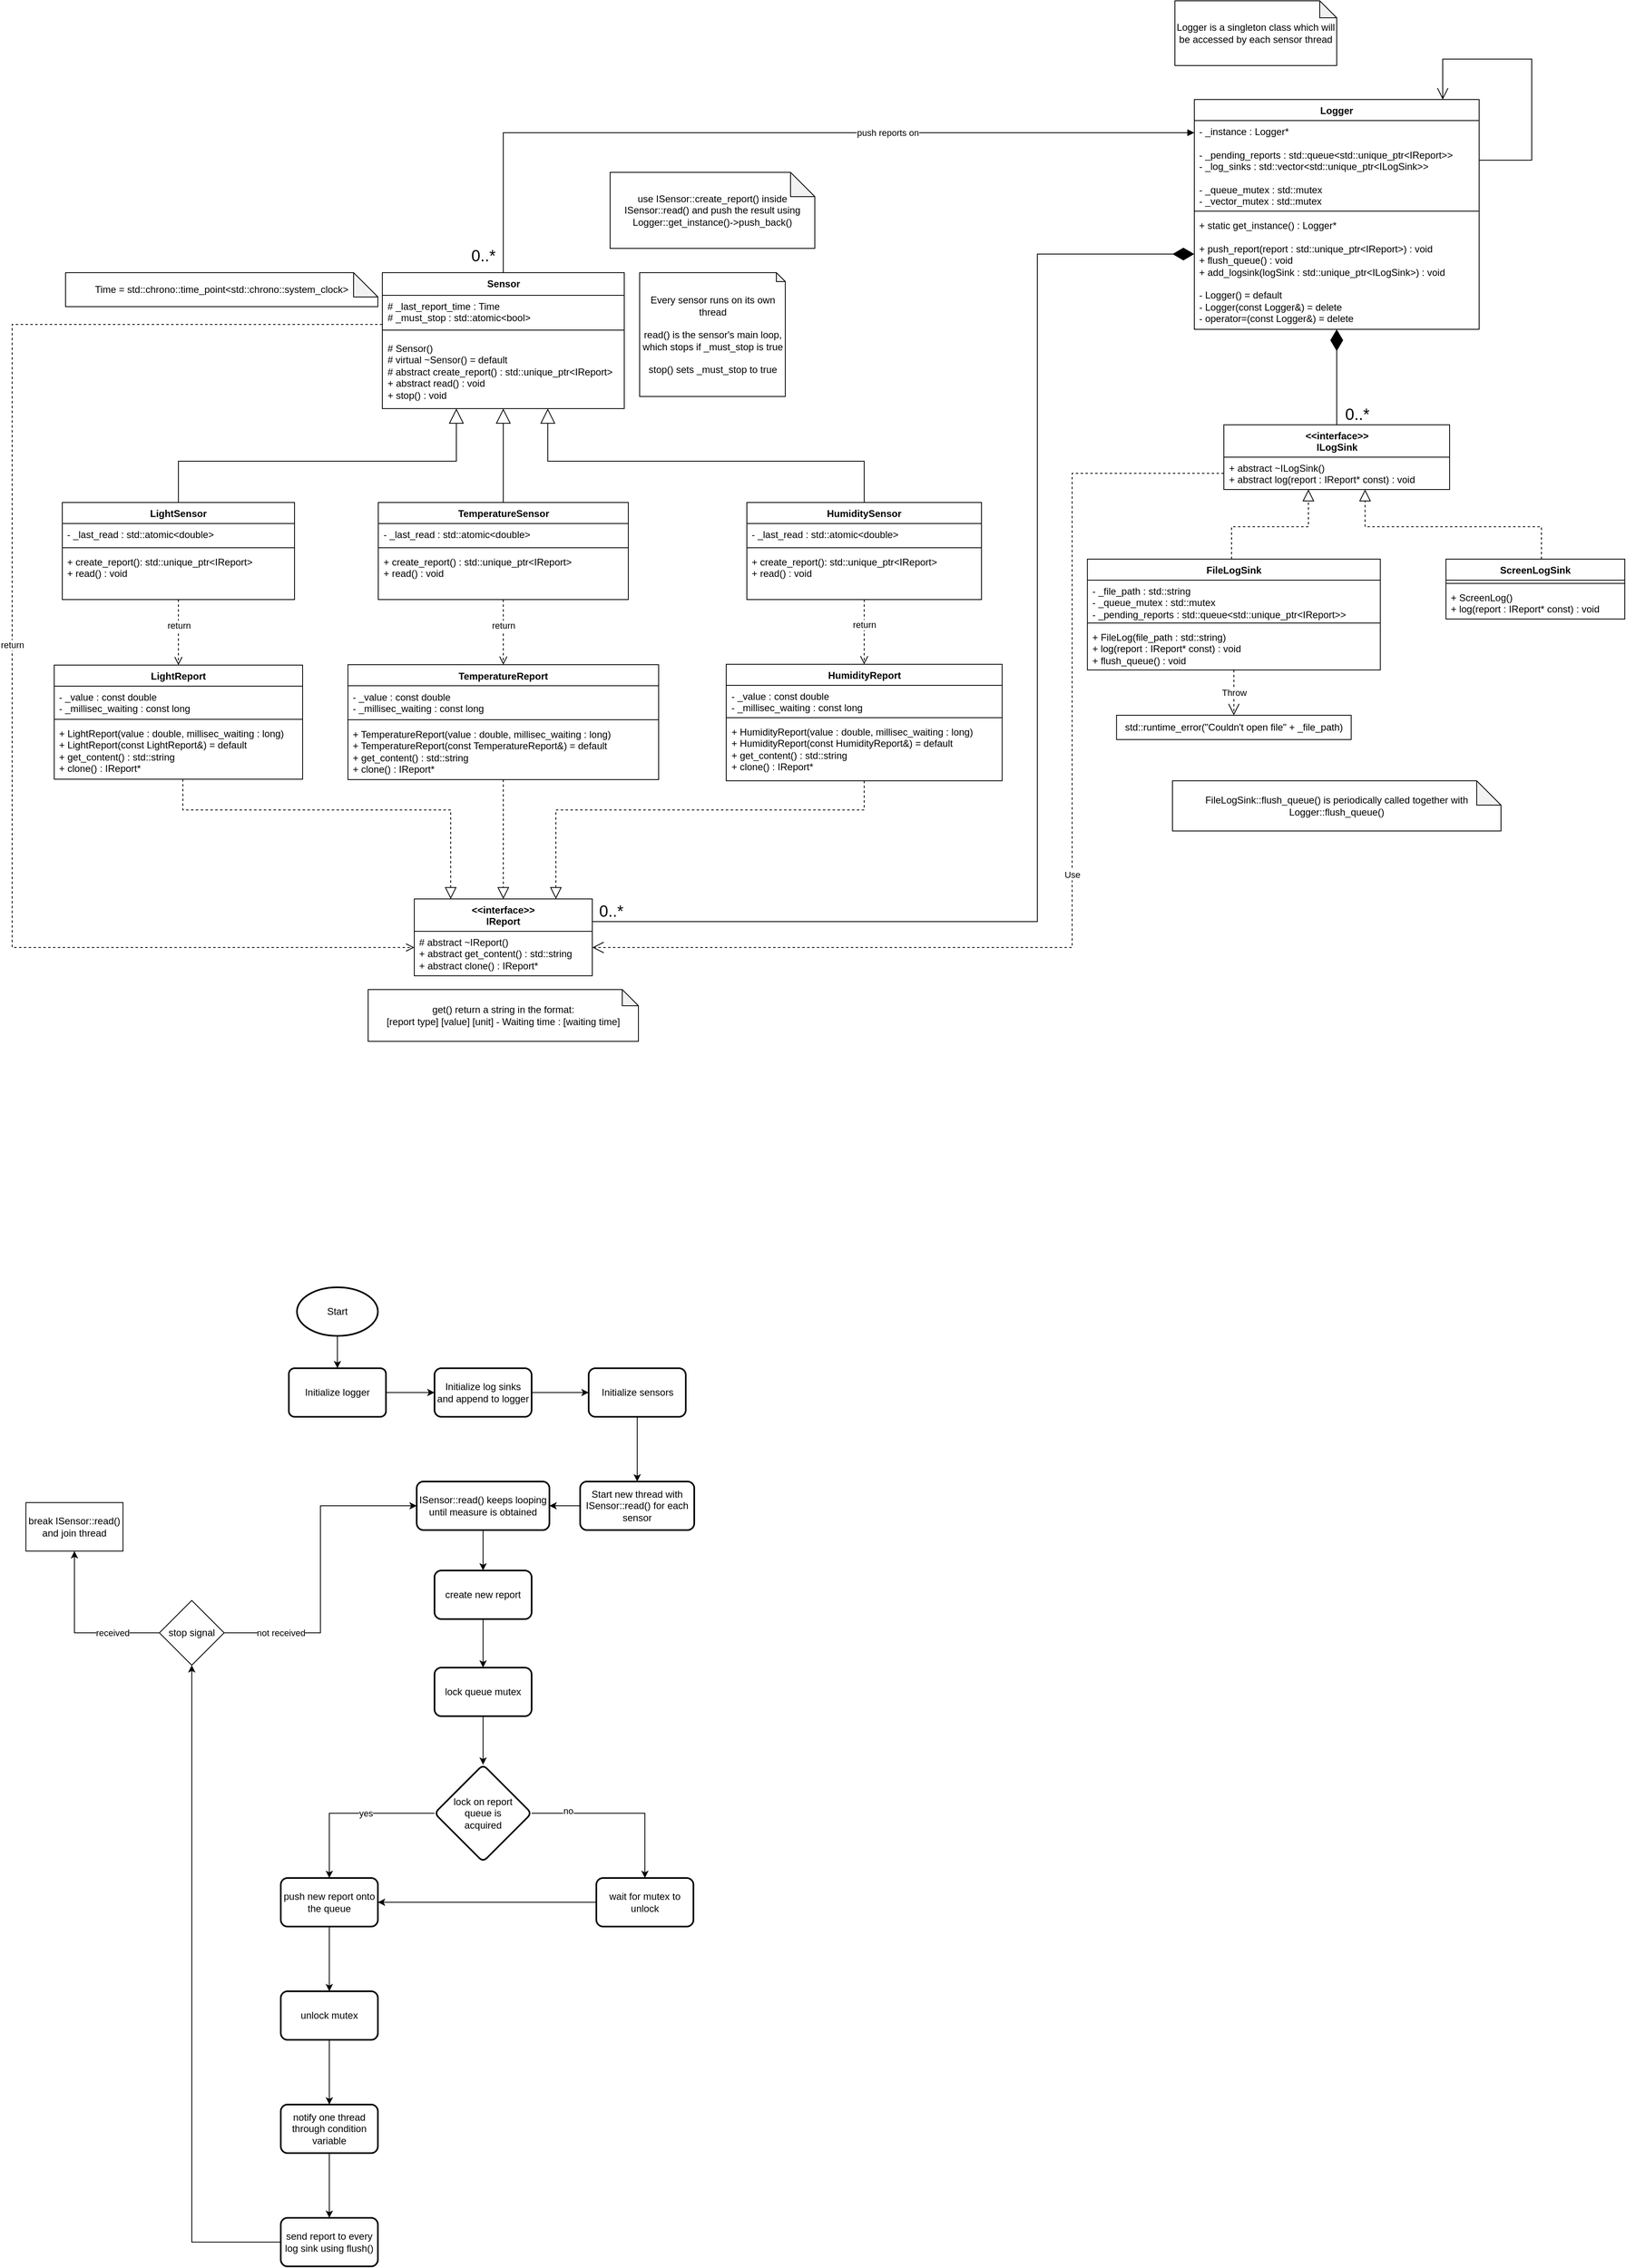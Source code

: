 <mxfile version="22.1.11" type="device">
  <diagram name="Page-1" id="PLH74SdnJQ6BNbe3uIMG">
    <mxGraphModel dx="1704" dy="1165" grid="0" gridSize="10" guides="1" tooltips="1" connect="1" arrows="1" fold="1" page="0" pageScale="1" pageWidth="850" pageHeight="1100" math="0" shadow="0">
      <root>
        <mxCell id="0" />
        <mxCell id="1" parent="0" />
        <mxCell id="nBq7u_FBaE-1PdoGxSf4-5" value="LightSensor&lt;br&gt;" style="swimlane;fontStyle=1;align=center;verticalAlign=top;childLayout=stackLayout;horizontal=1;startSize=26;horizontalStack=0;resizeParent=1;resizeParentMax=0;resizeLast=0;collapsible=1;marginBottom=0;whiteSpace=wrap;html=1;" parent="1" vertex="1">
          <mxGeometry x="-120" y="600" width="287" height="120" as="geometry" />
        </mxCell>
        <mxCell id="nBq7u_FBaE-1PdoGxSf4-6" value="- _last_read : std::atomic&amp;lt;double&amp;gt;" style="text;strokeColor=none;fillColor=none;align=left;verticalAlign=top;spacingLeft=4;spacingRight=4;overflow=hidden;rotatable=0;points=[[0,0.5],[1,0.5]];portConstraint=eastwest;whiteSpace=wrap;html=1;" parent="nBq7u_FBaE-1PdoGxSf4-5" vertex="1">
          <mxGeometry y="26" width="287" height="26" as="geometry" />
        </mxCell>
        <mxCell id="nBq7u_FBaE-1PdoGxSf4-7" value="" style="line;strokeWidth=1;fillColor=none;align=left;verticalAlign=middle;spacingTop=-1;spacingLeft=3;spacingRight=3;rotatable=0;labelPosition=right;points=[];portConstraint=eastwest;strokeColor=inherit;" parent="nBq7u_FBaE-1PdoGxSf4-5" vertex="1">
          <mxGeometry y="52" width="287" height="8" as="geometry" />
        </mxCell>
        <mxCell id="nBq7u_FBaE-1PdoGxSf4-8" value="+ create_report(): std::unique_ptr&amp;lt;IReport&amp;gt;&lt;br&gt;+ read() : void" style="text;strokeColor=none;fillColor=none;align=left;verticalAlign=top;spacingLeft=4;spacingRight=4;overflow=hidden;rotatable=0;points=[[0,0.5],[1,0.5]];portConstraint=eastwest;whiteSpace=wrap;html=1;" parent="nBq7u_FBaE-1PdoGxSf4-5" vertex="1">
          <mxGeometry y="60" width="287" height="60" as="geometry" />
        </mxCell>
        <mxCell id="nBq7u_FBaE-1PdoGxSf4-9" value="TemperatureSensor" style="swimlane;fontStyle=1;align=center;verticalAlign=top;childLayout=stackLayout;horizontal=1;startSize=26;horizontalStack=0;resizeParent=1;resizeParentMax=0;resizeLast=0;collapsible=1;marginBottom=0;whiteSpace=wrap;html=1;" parent="1" vertex="1">
          <mxGeometry x="270.5" y="600" width="309" height="120" as="geometry">
            <mxRectangle x="315" y="600" width="150" height="30" as="alternateBounds" />
          </mxGeometry>
        </mxCell>
        <mxCell id="nBq7u_FBaE-1PdoGxSf4-10" value="- _last_read : std::atomic&amp;lt;double&amp;gt;" style="text;strokeColor=none;fillColor=none;align=left;verticalAlign=top;spacingLeft=4;spacingRight=4;overflow=hidden;rotatable=0;points=[[0,0.5],[1,0.5]];portConstraint=eastwest;whiteSpace=wrap;html=1;" parent="nBq7u_FBaE-1PdoGxSf4-9" vertex="1">
          <mxGeometry y="26" width="309" height="26" as="geometry" />
        </mxCell>
        <mxCell id="nBq7u_FBaE-1PdoGxSf4-11" value="" style="line;strokeWidth=1;fillColor=none;align=left;verticalAlign=middle;spacingTop=-1;spacingLeft=3;spacingRight=3;rotatable=0;labelPosition=right;points=[];portConstraint=eastwest;strokeColor=inherit;" parent="nBq7u_FBaE-1PdoGxSf4-9" vertex="1">
          <mxGeometry y="52" width="309" height="8" as="geometry" />
        </mxCell>
        <mxCell id="nBq7u_FBaE-1PdoGxSf4-12" value="+ create_report() : std::unique_ptr&amp;lt;IReport&amp;gt;&lt;br&gt;+ read() : void" style="text;strokeColor=none;fillColor=none;align=left;verticalAlign=top;spacingLeft=4;spacingRight=4;overflow=hidden;rotatable=0;points=[[0,0.5],[1,0.5]];portConstraint=eastwest;whiteSpace=wrap;html=1;" parent="nBq7u_FBaE-1PdoGxSf4-9" vertex="1">
          <mxGeometry y="60" width="309" height="60" as="geometry" />
        </mxCell>
        <mxCell id="nBq7u_FBaE-1PdoGxSf4-13" value="HumiditySensor" style="swimlane;fontStyle=1;align=center;verticalAlign=top;childLayout=stackLayout;horizontal=1;startSize=26;horizontalStack=0;resizeParent=1;resizeParentMax=0;resizeLast=0;collapsible=1;marginBottom=0;whiteSpace=wrap;html=1;" parent="1" vertex="1">
          <mxGeometry x="726" y="600" width="290" height="120" as="geometry" />
        </mxCell>
        <mxCell id="nBq7u_FBaE-1PdoGxSf4-14" value="- _last_read : std::atomic&amp;lt;double&amp;gt;" style="text;strokeColor=none;fillColor=none;align=left;verticalAlign=top;spacingLeft=4;spacingRight=4;overflow=hidden;rotatable=0;points=[[0,0.5],[1,0.5]];portConstraint=eastwest;whiteSpace=wrap;html=1;" parent="nBq7u_FBaE-1PdoGxSf4-13" vertex="1">
          <mxGeometry y="26" width="290" height="26" as="geometry" />
        </mxCell>
        <mxCell id="nBq7u_FBaE-1PdoGxSf4-15" value="" style="line;strokeWidth=1;fillColor=none;align=left;verticalAlign=middle;spacingTop=-1;spacingLeft=3;spacingRight=3;rotatable=0;labelPosition=right;points=[];portConstraint=eastwest;strokeColor=inherit;" parent="nBq7u_FBaE-1PdoGxSf4-13" vertex="1">
          <mxGeometry y="52" width="290" height="8" as="geometry" />
        </mxCell>
        <mxCell id="nBq7u_FBaE-1PdoGxSf4-16" value="+ create_report(): std::unique_ptr&amp;lt;IReport&amp;gt;&lt;br&gt;+ read() : void" style="text;strokeColor=none;fillColor=none;align=left;verticalAlign=top;spacingLeft=4;spacingRight=4;overflow=hidden;rotatable=0;points=[[0,0.5],[1,0.5]];portConstraint=eastwest;whiteSpace=wrap;html=1;" parent="nBq7u_FBaE-1PdoGxSf4-13" vertex="1">
          <mxGeometry y="60" width="290" height="60" as="geometry" />
        </mxCell>
        <mxCell id="nBq7u_FBaE-1PdoGxSf4-20" value="LightReport" style="swimlane;fontStyle=1;align=center;verticalAlign=top;childLayout=stackLayout;horizontal=1;startSize=26;horizontalStack=0;resizeParent=1;resizeParentMax=0;resizeLast=0;collapsible=1;marginBottom=0;whiteSpace=wrap;html=1;" parent="1" vertex="1">
          <mxGeometry x="-130" y="801" width="307" height="141" as="geometry" />
        </mxCell>
        <mxCell id="nBq7u_FBaE-1PdoGxSf4-21" value="- _value : const double&lt;br&gt;- _millisec_waiting : const long" style="text;strokeColor=none;fillColor=none;align=left;verticalAlign=top;spacingLeft=4;spacingRight=4;overflow=hidden;rotatable=0;points=[[0,0.5],[1,0.5]];portConstraint=eastwest;whiteSpace=wrap;html=1;" parent="nBq7u_FBaE-1PdoGxSf4-20" vertex="1">
          <mxGeometry y="26" width="307" height="37" as="geometry" />
        </mxCell>
        <mxCell id="nBq7u_FBaE-1PdoGxSf4-22" value="" style="line;strokeWidth=1;fillColor=none;align=left;verticalAlign=middle;spacingTop=-1;spacingLeft=3;spacingRight=3;rotatable=0;labelPosition=right;points=[];portConstraint=eastwest;strokeColor=inherit;" parent="nBq7u_FBaE-1PdoGxSf4-20" vertex="1">
          <mxGeometry y="63" width="307" height="8" as="geometry" />
        </mxCell>
        <mxCell id="nBq7u_FBaE-1PdoGxSf4-23" value="+ LightReport(value : double, millisec_waiting : long)&lt;br&gt;+ LightReport(const LightReport&amp;amp;) = default&lt;br&gt;+ get_content() : std::string&lt;br&gt;+ clone() : IReport*" style="text;strokeColor=none;fillColor=none;align=left;verticalAlign=top;spacingLeft=4;spacingRight=4;overflow=hidden;rotatable=0;points=[[0,0.5],[1,0.5]];portConstraint=eastwest;whiteSpace=wrap;html=1;" parent="nBq7u_FBaE-1PdoGxSf4-20" vertex="1">
          <mxGeometry y="71" width="307" height="70" as="geometry" />
        </mxCell>
        <mxCell id="nBq7u_FBaE-1PdoGxSf4-24" value="TemperatureReport" style="swimlane;fontStyle=1;align=center;verticalAlign=top;childLayout=stackLayout;horizontal=1;startSize=26;horizontalStack=0;resizeParent=1;resizeParentMax=0;resizeLast=0;collapsible=1;marginBottom=0;whiteSpace=wrap;html=1;" parent="1" vertex="1">
          <mxGeometry x="233" y="800.5" width="384" height="142" as="geometry" />
        </mxCell>
        <mxCell id="nBq7u_FBaE-1PdoGxSf4-25" value="- _value : const double&lt;br&gt;- _millisec_waiting : const long" style="text;strokeColor=none;fillColor=none;align=left;verticalAlign=top;spacingLeft=4;spacingRight=4;overflow=hidden;rotatable=0;points=[[0,0.5],[1,0.5]];portConstraint=eastwest;whiteSpace=wrap;html=1;" parent="nBq7u_FBaE-1PdoGxSf4-24" vertex="1">
          <mxGeometry y="26" width="384" height="38" as="geometry" />
        </mxCell>
        <mxCell id="nBq7u_FBaE-1PdoGxSf4-26" value="" style="line;strokeWidth=1;fillColor=none;align=left;verticalAlign=middle;spacingTop=-1;spacingLeft=3;spacingRight=3;rotatable=0;labelPosition=right;points=[];portConstraint=eastwest;strokeColor=inherit;" parent="nBq7u_FBaE-1PdoGxSf4-24" vertex="1">
          <mxGeometry y="64" width="384" height="8" as="geometry" />
        </mxCell>
        <mxCell id="nBq7u_FBaE-1PdoGxSf4-27" value="+ TemperatureReport(value : double, millisec_waiting : long)&lt;br&gt;+ TemperatureReport(const TemperatureReport&amp;amp;) = default&lt;br&gt;+ get_content() : std::string&lt;br&gt;+ clone() : IReport*" style="text;strokeColor=none;fillColor=none;align=left;verticalAlign=top;spacingLeft=4;spacingRight=4;overflow=hidden;rotatable=0;points=[[0,0.5],[1,0.5]];portConstraint=eastwest;whiteSpace=wrap;html=1;" parent="nBq7u_FBaE-1PdoGxSf4-24" vertex="1">
          <mxGeometry y="72" width="384" height="70" as="geometry" />
        </mxCell>
        <mxCell id="nBq7u_FBaE-1PdoGxSf4-28" value="HumidityReport" style="swimlane;fontStyle=1;align=center;verticalAlign=top;childLayout=stackLayout;horizontal=1;startSize=26;horizontalStack=0;resizeParent=1;resizeParentMax=0;resizeLast=0;collapsible=1;marginBottom=0;whiteSpace=wrap;html=1;" parent="1" vertex="1">
          <mxGeometry x="700.5" y="800" width="341" height="144" as="geometry" />
        </mxCell>
        <mxCell id="nBq7u_FBaE-1PdoGxSf4-29" value="- _value : const double&lt;br&gt;- _millisec_waiting : const long" style="text;strokeColor=none;fillColor=none;align=left;verticalAlign=top;spacingLeft=4;spacingRight=4;overflow=hidden;rotatable=0;points=[[0,0.5],[1,0.5]];portConstraint=eastwest;whiteSpace=wrap;html=1;" parent="nBq7u_FBaE-1PdoGxSf4-28" vertex="1">
          <mxGeometry y="26" width="341" height="36" as="geometry" />
        </mxCell>
        <mxCell id="nBq7u_FBaE-1PdoGxSf4-30" value="" style="line;strokeWidth=1;fillColor=none;align=left;verticalAlign=middle;spacingTop=-1;spacingLeft=3;spacingRight=3;rotatable=0;labelPosition=right;points=[];portConstraint=eastwest;strokeColor=inherit;" parent="nBq7u_FBaE-1PdoGxSf4-28" vertex="1">
          <mxGeometry y="62" width="341" height="8" as="geometry" />
        </mxCell>
        <mxCell id="nBq7u_FBaE-1PdoGxSf4-31" value="+ HumidityReport(value : double, millisec_waiting : long)&lt;br&gt;+ HumidityReport(const HumidityReport&amp;amp;) = default&lt;br&gt;+ get_content() : std::string&lt;br&gt;+ clone() : IReport*" style="text;strokeColor=none;fillColor=none;align=left;verticalAlign=top;spacingLeft=4;spacingRight=4;overflow=hidden;rotatable=0;points=[[0,0.5],[1,0.5]];portConstraint=eastwest;whiteSpace=wrap;html=1;" parent="nBq7u_FBaE-1PdoGxSf4-28" vertex="1">
          <mxGeometry y="70" width="341" height="74" as="geometry" />
        </mxCell>
        <mxCell id="nBq7u_FBaE-1PdoGxSf4-33" value="return" style="html=1;verticalAlign=bottom;endArrow=open;dashed=1;endSize=8;curved=0;rounded=0;entryX=0.5;entryY=0;entryDx=0;entryDy=0;" parent="1" source="nBq7u_FBaE-1PdoGxSf4-8" target="nBq7u_FBaE-1PdoGxSf4-20" edge="1">
          <mxGeometry relative="1" as="geometry">
            <mxPoint x="417.5" y="728" as="sourcePoint" />
            <mxPoint x="337.5" y="728" as="targetPoint" />
          </mxGeometry>
        </mxCell>
        <mxCell id="nBq7u_FBaE-1PdoGxSf4-34" value="return" style="html=1;verticalAlign=bottom;endArrow=open;dashed=1;endSize=8;curved=0;rounded=0;" parent="1" source="nBq7u_FBaE-1PdoGxSf4-12" target="nBq7u_FBaE-1PdoGxSf4-24" edge="1">
          <mxGeometry relative="1" as="geometry">
            <mxPoint x="500" y="720" as="sourcePoint" />
            <mxPoint x="420" y="720" as="targetPoint" />
          </mxGeometry>
        </mxCell>
        <mxCell id="nBq7u_FBaE-1PdoGxSf4-35" value="return" style="html=1;verticalAlign=bottom;endArrow=open;dashed=1;endSize=8;curved=0;rounded=0;" parent="1" source="nBq7u_FBaE-1PdoGxSf4-16" target="nBq7u_FBaE-1PdoGxSf4-28" edge="1">
          <mxGeometry relative="1" as="geometry">
            <mxPoint x="656" y="720" as="sourcePoint" />
            <mxPoint x="576" y="720" as="targetPoint" />
          </mxGeometry>
        </mxCell>
        <mxCell id="nBq7u_FBaE-1PdoGxSf4-36" value="&amp;lt;&amp;lt;interface&amp;gt;&amp;gt;&lt;br&gt;IReport" style="swimlane;fontStyle=1;align=center;verticalAlign=top;childLayout=stackLayout;horizontal=1;startSize=40;horizontalStack=0;resizeParent=1;resizeParentMax=0;resizeLast=0;collapsible=1;marginBottom=0;whiteSpace=wrap;html=1;" parent="1" vertex="1">
          <mxGeometry x="315" y="1090" width="220" height="95" as="geometry">
            <mxRectangle x="340" y="390" width="120" height="40" as="alternateBounds" />
          </mxGeometry>
        </mxCell>
        <mxCell id="nBq7u_FBaE-1PdoGxSf4-37" value="# abstract ~IReport()&lt;br&gt;+ abstract get_content() : std::string&lt;br&gt;+ abstract clone() : IReport*" style="text;strokeColor=none;fillColor=none;align=left;verticalAlign=top;spacingLeft=4;spacingRight=4;overflow=hidden;rotatable=0;points=[[0,0.5],[1,0.5]];portConstraint=eastwest;whiteSpace=wrap;html=1;" parent="nBq7u_FBaE-1PdoGxSf4-36" vertex="1">
          <mxGeometry y="40" width="220" height="55" as="geometry" />
        </mxCell>
        <mxCell id="nBq7u_FBaE-1PdoGxSf4-38" value="" style="endArrow=block;dashed=1;endFill=0;endSize=12;html=1;rounded=0;edgeStyle=orthogonalEdgeStyle;" parent="1" source="nBq7u_FBaE-1PdoGxSf4-23" target="nBq7u_FBaE-1PdoGxSf4-36" edge="1">
          <mxGeometry width="160" relative="1" as="geometry">
            <mxPoint x="460" y="960" as="sourcePoint" />
            <mxPoint x="620" y="960" as="targetPoint" />
            <Array as="points">
              <mxPoint x="29" y="980" />
              <mxPoint x="360" y="980" />
            </Array>
          </mxGeometry>
        </mxCell>
        <mxCell id="nBq7u_FBaE-1PdoGxSf4-39" value="" style="endArrow=block;dashed=1;endFill=0;endSize=12;html=1;rounded=0;" parent="1" source="nBq7u_FBaE-1PdoGxSf4-27" target="nBq7u_FBaE-1PdoGxSf4-36" edge="1">
          <mxGeometry width="160" relative="1" as="geometry">
            <mxPoint x="460" y="960" as="sourcePoint" />
            <mxPoint x="620" y="960" as="targetPoint" />
          </mxGeometry>
        </mxCell>
        <mxCell id="nBq7u_FBaE-1PdoGxSf4-40" value="" style="endArrow=block;dashed=1;endFill=0;endSize=12;html=1;rounded=0;edgeStyle=orthogonalEdgeStyle;" parent="1" source="nBq7u_FBaE-1PdoGxSf4-31" target="nBq7u_FBaE-1PdoGxSf4-36" edge="1">
          <mxGeometry width="160" relative="1" as="geometry">
            <mxPoint x="460" y="960" as="sourcePoint" />
            <mxPoint x="620" y="960" as="targetPoint" />
            <Array as="points">
              <mxPoint x="871" y="980" />
              <mxPoint x="490" y="980" />
            </Array>
          </mxGeometry>
        </mxCell>
        <mxCell id="nBq7u_FBaE-1PdoGxSf4-42" value="Every sensor runs on its own thread&lt;br&gt;&lt;br&gt;read() is the sensor&#39;s main loop, which stops if _must_stop is true&lt;br&gt;&lt;br&gt;stop() sets _must_stop to true" style="shape=note;whiteSpace=wrap;html=1;backgroundOutline=1;darkOpacity=0.05;size=11;" parent="1" vertex="1">
          <mxGeometry x="593.5" y="316" width="180" height="153" as="geometry" />
        </mxCell>
        <mxCell id="nBq7u_FBaE-1PdoGxSf4-43" value="Logger" style="swimlane;fontStyle=1;align=center;verticalAlign=top;childLayout=stackLayout;horizontal=1;startSize=26;horizontalStack=0;resizeParent=1;resizeParentMax=0;resizeLast=0;collapsible=1;marginBottom=0;whiteSpace=wrap;html=1;" parent="1" vertex="1">
          <mxGeometry x="1279" y="102" width="352" height="284" as="geometry" />
        </mxCell>
        <mxCell id="nBq7u_FBaE-1PdoGxSf4-44" value="- _instance : Logger*&lt;br&gt;&lt;br&gt;- _pending_reports : std::queue&amp;lt;std::unique_ptr&amp;lt;IReport&amp;gt;&amp;gt;&lt;br&gt;- _log_sinks : std::vector&amp;lt;std::unique_ptr&amp;lt;ILogSink&amp;gt;&amp;gt;&lt;br&gt;&lt;br&gt;- _queue_mutex : std::mutex&lt;br&gt;- _vector_mutex : std::mutex" style="text;strokeColor=none;fillColor=none;align=left;verticalAlign=top;spacingLeft=4;spacingRight=4;overflow=hidden;rotatable=0;points=[[0,0.5],[1,0.5]];portConstraint=eastwest;whiteSpace=wrap;html=1;" parent="nBq7u_FBaE-1PdoGxSf4-43" vertex="1">
          <mxGeometry y="26" width="352" height="108" as="geometry" />
        </mxCell>
        <mxCell id="nBq7u_FBaE-1PdoGxSf4-45" value="" style="line;strokeWidth=1;fillColor=none;align=left;verticalAlign=middle;spacingTop=-1;spacingLeft=3;spacingRight=3;rotatable=0;labelPosition=right;points=[];portConstraint=eastwest;strokeColor=inherit;" parent="nBq7u_FBaE-1PdoGxSf4-43" vertex="1">
          <mxGeometry y="134" width="352" height="8" as="geometry" />
        </mxCell>
        <mxCell id="nBq7u_FBaE-1PdoGxSf4-46" value="+ static get_instance() : Logger*&lt;br&gt;&lt;br&gt;+ push_report(report : std::unique_ptr&amp;lt;IReport&amp;gt;) : void&lt;br&gt;+ flush_queue() : void&lt;br&gt;+ add_logsink(logSink : std::unique_ptr&amp;lt;ILogSink&amp;gt;) : void&lt;br&gt;&lt;br&gt;- Logger() = default&lt;br&gt;- Logger(const Logger&amp;amp;) = delete&lt;br&gt;- operator=(const Logger&amp;amp;) = delete" style="text;strokeColor=none;fillColor=none;align=left;verticalAlign=top;spacingLeft=4;spacingRight=4;overflow=hidden;rotatable=0;points=[[0,0.5],[1,0.5]];portConstraint=eastwest;whiteSpace=wrap;html=1;" parent="nBq7u_FBaE-1PdoGxSf4-43" vertex="1">
          <mxGeometry y="142" width="352" height="142" as="geometry" />
        </mxCell>
        <mxCell id="nBq7u_FBaE-1PdoGxSf4-51" value="&amp;lt;&amp;lt;interface&amp;gt;&amp;gt;&lt;br&gt;ILogSink" style="swimlane;fontStyle=1;align=center;verticalAlign=top;childLayout=stackLayout;horizontal=1;startSize=40;horizontalStack=0;resizeParent=1;resizeParentMax=0;resizeLast=0;collapsible=1;marginBottom=0;whiteSpace=wrap;html=1;" parent="1" vertex="1">
          <mxGeometry x="1315.5" y="504" width="279" height="80" as="geometry">
            <mxRectangle x="340" y="390" width="120" height="40" as="alternateBounds" />
          </mxGeometry>
        </mxCell>
        <mxCell id="nBq7u_FBaE-1PdoGxSf4-52" value="+ abstract ~ILogSink()&lt;br&gt;+ abstract log(report : IReport* const) : void" style="text;strokeColor=none;fillColor=none;align=left;verticalAlign=top;spacingLeft=4;spacingRight=4;overflow=hidden;rotatable=0;points=[[0,0.5],[1,0.5]];portConstraint=eastwest;whiteSpace=wrap;html=1;" parent="nBq7u_FBaE-1PdoGxSf4-51" vertex="1">
          <mxGeometry y="40" width="279" height="40" as="geometry" />
        </mxCell>
        <mxCell id="nBq7u_FBaE-1PdoGxSf4-53" value="FileLogSink" style="swimlane;fontStyle=1;align=center;verticalAlign=top;childLayout=stackLayout;horizontal=1;startSize=26;horizontalStack=0;resizeParent=1;resizeParentMax=0;resizeLast=0;collapsible=1;marginBottom=0;whiteSpace=wrap;html=1;" parent="1" vertex="1">
          <mxGeometry x="1146.87" y="670" width="362" height="137" as="geometry" />
        </mxCell>
        <mxCell id="nBq7u_FBaE-1PdoGxSf4-54" value="- _file_path : std::string&lt;br&gt;- _queue_mutex : std::mutex&lt;br&gt;- _pending_reports : std::queue&amp;lt;std::unique_ptr&amp;lt;IReport&amp;gt;&amp;gt;" style="text;strokeColor=none;fillColor=none;align=left;verticalAlign=top;spacingLeft=4;spacingRight=4;overflow=hidden;rotatable=0;points=[[0,0.5],[1,0.5]];portConstraint=eastwest;whiteSpace=wrap;html=1;" parent="nBq7u_FBaE-1PdoGxSf4-53" vertex="1">
          <mxGeometry y="26" width="362" height="49" as="geometry" />
        </mxCell>
        <mxCell id="nBq7u_FBaE-1PdoGxSf4-55" value="" style="line;strokeWidth=1;fillColor=none;align=left;verticalAlign=middle;spacingTop=-1;spacingLeft=3;spacingRight=3;rotatable=0;labelPosition=right;points=[];portConstraint=eastwest;strokeColor=inherit;" parent="nBq7u_FBaE-1PdoGxSf4-53" vertex="1">
          <mxGeometry y="75" width="362" height="8" as="geometry" />
        </mxCell>
        <mxCell id="nBq7u_FBaE-1PdoGxSf4-56" value="+ FileLog(file_path : std::string)&lt;br&gt;+ log(report : IReport* const) : void&lt;br&gt;+ flush_queue() : void" style="text;strokeColor=none;fillColor=none;align=left;verticalAlign=top;spacingLeft=4;spacingRight=4;overflow=hidden;rotatable=0;points=[[0,0.5],[1,0.5]];portConstraint=eastwest;whiteSpace=wrap;html=1;" parent="nBq7u_FBaE-1PdoGxSf4-53" vertex="1">
          <mxGeometry y="83" width="362" height="54" as="geometry" />
        </mxCell>
        <mxCell id="nBq7u_FBaE-1PdoGxSf4-57" value="" style="endArrow=block;dashed=1;endFill=0;endSize=12;html=1;rounded=0;edgeStyle=orthogonalEdgeStyle;" parent="1" source="nBq7u_FBaE-1PdoGxSf4-53" target="nBq7u_FBaE-1PdoGxSf4-52" edge="1">
          <mxGeometry width="160" relative="1" as="geometry">
            <mxPoint x="1110" y="690" as="sourcePoint" />
            <mxPoint x="1270" y="690" as="targetPoint" />
            <Array as="points">
              <mxPoint x="1325" y="630" />
              <mxPoint x="1420" y="630" />
            </Array>
          </mxGeometry>
        </mxCell>
        <mxCell id="nBq7u_FBaE-1PdoGxSf4-58" value="ScreenLogSink" style="swimlane;fontStyle=1;align=center;verticalAlign=top;childLayout=stackLayout;horizontal=1;startSize=26;horizontalStack=0;resizeParent=1;resizeParentMax=0;resizeLast=0;collapsible=1;marginBottom=0;whiteSpace=wrap;html=1;" parent="1" vertex="1">
          <mxGeometry x="1590" y="670" width="221" height="74" as="geometry" />
        </mxCell>
        <mxCell id="nBq7u_FBaE-1PdoGxSf4-60" value="" style="line;strokeWidth=1;fillColor=none;align=left;verticalAlign=middle;spacingTop=-1;spacingLeft=3;spacingRight=3;rotatable=0;labelPosition=right;points=[];portConstraint=eastwest;strokeColor=inherit;" parent="nBq7u_FBaE-1PdoGxSf4-58" vertex="1">
          <mxGeometry y="26" width="221" height="8" as="geometry" />
        </mxCell>
        <mxCell id="nBq7u_FBaE-1PdoGxSf4-61" value="+ ScreenLog()&lt;br&gt;+ log(report : IReport* const) : void" style="text;strokeColor=none;fillColor=none;align=left;verticalAlign=top;spacingLeft=4;spacingRight=4;overflow=hidden;rotatable=0;points=[[0,0.5],[1,0.5]];portConstraint=eastwest;whiteSpace=wrap;html=1;" parent="nBq7u_FBaE-1PdoGxSf4-58" vertex="1">
          <mxGeometry y="34" width="221" height="40" as="geometry" />
        </mxCell>
        <mxCell id="nBq7u_FBaE-1PdoGxSf4-63" value="" style="endArrow=block;dashed=1;endFill=0;endSize=12;html=1;rounded=0;edgeStyle=orthogonalEdgeStyle;" parent="1" source="nBq7u_FBaE-1PdoGxSf4-58" target="nBq7u_FBaE-1PdoGxSf4-52" edge="1">
          <mxGeometry width="160" relative="1" as="geometry">
            <mxPoint x="1520" y="620" as="sourcePoint" />
            <mxPoint x="1680" y="620" as="targetPoint" />
            <Array as="points">
              <mxPoint x="1708" y="630" />
              <mxPoint x="1490" y="630" />
            </Array>
          </mxGeometry>
        </mxCell>
        <mxCell id="nBq7u_FBaE-1PdoGxSf4-66" style="edgeStyle=orthogonalEdgeStyle;rounded=0;orthogonalLoop=1;jettySize=auto;html=1;" parent="1" source="nBq7u_FBaE-1PdoGxSf4-64" target="nBq7u_FBaE-1PdoGxSf4-65" edge="1">
          <mxGeometry relative="1" as="geometry" />
        </mxCell>
        <mxCell id="nBq7u_FBaE-1PdoGxSf4-64" value="Start" style="strokeWidth=2;html=1;shape=mxgraph.flowchart.start_1;whiteSpace=wrap;" parent="1" vertex="1">
          <mxGeometry x="170" y="1570" width="100" height="60" as="geometry" />
        </mxCell>
        <mxCell id="nBq7u_FBaE-1PdoGxSf4-68" value="" style="edgeStyle=orthogonalEdgeStyle;rounded=0;orthogonalLoop=1;jettySize=auto;html=1;" parent="1" source="nBq7u_FBaE-1PdoGxSf4-65" target="nBq7u_FBaE-1PdoGxSf4-67" edge="1">
          <mxGeometry relative="1" as="geometry" />
        </mxCell>
        <mxCell id="nBq7u_FBaE-1PdoGxSf4-65" value="Initialize logger" style="rounded=1;whiteSpace=wrap;html=1;absoluteArcSize=1;arcSize=14;strokeWidth=2;" parent="1" vertex="1">
          <mxGeometry x="160" y="1670" width="120" height="60" as="geometry" />
        </mxCell>
        <mxCell id="nBq7u_FBaE-1PdoGxSf4-70" value="" style="edgeStyle=orthogonalEdgeStyle;rounded=0;orthogonalLoop=1;jettySize=auto;html=1;" parent="1" source="nBq7u_FBaE-1PdoGxSf4-67" target="nBq7u_FBaE-1PdoGxSf4-69" edge="1">
          <mxGeometry relative="1" as="geometry" />
        </mxCell>
        <mxCell id="nBq7u_FBaE-1PdoGxSf4-67" value="Initialize log sinks&lt;br&gt;and append to logger" style="whiteSpace=wrap;html=1;rounded=1;arcSize=14;strokeWidth=2;" parent="1" vertex="1">
          <mxGeometry x="340" y="1670" width="120" height="60" as="geometry" />
        </mxCell>
        <mxCell id="nBq7u_FBaE-1PdoGxSf4-74" value="" style="edgeStyle=orthogonalEdgeStyle;rounded=0;orthogonalLoop=1;jettySize=auto;html=1;" parent="1" source="nBq7u_FBaE-1PdoGxSf4-69" target="nBq7u_FBaE-1PdoGxSf4-73" edge="1">
          <mxGeometry relative="1" as="geometry" />
        </mxCell>
        <mxCell id="nBq7u_FBaE-1PdoGxSf4-69" value="Initialize sensors" style="whiteSpace=wrap;html=1;rounded=1;arcSize=14;strokeWidth=2;" parent="1" vertex="1">
          <mxGeometry x="530.5" y="1670" width="120" height="60" as="geometry" />
        </mxCell>
        <mxCell id="nBq7u_FBaE-1PdoGxSf4-78" value="" style="edgeStyle=orthogonalEdgeStyle;rounded=0;orthogonalLoop=1;jettySize=auto;html=1;" parent="1" source="nBq7u_FBaE-1PdoGxSf4-73" target="nBq7u_FBaE-1PdoGxSf4-77" edge="1">
          <mxGeometry relative="1" as="geometry" />
        </mxCell>
        <mxCell id="nBq7u_FBaE-1PdoGxSf4-73" value="Start new thread with ISensor::read() for each sensor" style="whiteSpace=wrap;html=1;rounded=1;arcSize=14;strokeWidth=2;" parent="1" vertex="1">
          <mxGeometry x="520" y="1810" width="141" height="60" as="geometry" />
        </mxCell>
        <mxCell id="nBq7u_FBaE-1PdoGxSf4-112" value="" style="edgeStyle=orthogonalEdgeStyle;rounded=0;orthogonalLoop=1;jettySize=auto;html=1;" parent="1" source="nBq7u_FBaE-1PdoGxSf4-77" target="nBq7u_FBaE-1PdoGxSf4-88" edge="1">
          <mxGeometry relative="1" as="geometry" />
        </mxCell>
        <mxCell id="nBq7u_FBaE-1PdoGxSf4-77" value="ISensor::read() keeps looping until measure is obtained" style="whiteSpace=wrap;html=1;rounded=1;arcSize=14;strokeWidth=2;" parent="1" vertex="1">
          <mxGeometry x="318" y="1810" width="164" height="60" as="geometry" />
        </mxCell>
        <mxCell id="nBq7u_FBaE-1PdoGxSf4-104" style="edgeStyle=orthogonalEdgeStyle;rounded=0;orthogonalLoop=1;jettySize=auto;html=1;exitX=1;exitY=0.5;exitDx=0;exitDy=0;entryX=0.5;entryY=0;entryDx=0;entryDy=0;" parent="1" source="nBq7u_FBaE-1PdoGxSf4-81" target="nBq7u_FBaE-1PdoGxSf4-99" edge="1">
          <mxGeometry relative="1" as="geometry" />
        </mxCell>
        <mxCell id="nBq7u_FBaE-1PdoGxSf4-105" value="no" style="edgeLabel;html=1;align=center;verticalAlign=middle;resizable=0;points=[];" parent="nBq7u_FBaE-1PdoGxSf4-104" vertex="1" connectable="0">
          <mxGeometry x="-0.591" y="3" relative="1" as="geometry">
            <mxPoint as="offset" />
          </mxGeometry>
        </mxCell>
        <mxCell id="nBq7u_FBaE-1PdoGxSf4-106" style="edgeStyle=orthogonalEdgeStyle;rounded=0;orthogonalLoop=1;jettySize=auto;html=1;exitX=0;exitY=0.5;exitDx=0;exitDy=0;" parent="1" source="nBq7u_FBaE-1PdoGxSf4-81" target="nBq7u_FBaE-1PdoGxSf4-93" edge="1">
          <mxGeometry relative="1" as="geometry" />
        </mxCell>
        <mxCell id="nBq7u_FBaE-1PdoGxSf4-107" value="yes" style="edgeLabel;html=1;align=center;verticalAlign=middle;resizable=0;points=[];" parent="nBq7u_FBaE-1PdoGxSf4-106" vertex="1" connectable="0">
          <mxGeometry x="-0.186" relative="1" as="geometry">
            <mxPoint as="offset" />
          </mxGeometry>
        </mxCell>
        <mxCell id="nBq7u_FBaE-1PdoGxSf4-81" value="lock on report&lt;br&gt;queue is&lt;br&gt;acquired" style="rhombus;whiteSpace=wrap;html=1;rounded=1;arcSize=14;strokeWidth=2;" parent="1" vertex="1">
          <mxGeometry x="340" y="2160" width="120" height="120" as="geometry" />
        </mxCell>
        <mxCell id="nBq7u_FBaE-1PdoGxSf4-114" value="" style="edgeStyle=orthogonalEdgeStyle;rounded=0;orthogonalLoop=1;jettySize=auto;html=1;" parent="1" source="nBq7u_FBaE-1PdoGxSf4-88" target="nBq7u_FBaE-1PdoGxSf4-113" edge="1">
          <mxGeometry relative="1" as="geometry" />
        </mxCell>
        <mxCell id="nBq7u_FBaE-1PdoGxSf4-88" value="create new report" style="whiteSpace=wrap;html=1;rounded=1;arcSize=14;strokeWidth=2;" parent="1" vertex="1">
          <mxGeometry x="340" y="1920" width="120" height="60" as="geometry" />
        </mxCell>
        <mxCell id="nBq7u_FBaE-1PdoGxSf4-96" value="" style="edgeStyle=orthogonalEdgeStyle;rounded=0;orthogonalLoop=1;jettySize=auto;html=1;" parent="1" source="nBq7u_FBaE-1PdoGxSf4-93" target="nBq7u_FBaE-1PdoGxSf4-95" edge="1">
          <mxGeometry relative="1" as="geometry" />
        </mxCell>
        <mxCell id="nBq7u_FBaE-1PdoGxSf4-93" value="push new report onto the queue" style="whiteSpace=wrap;html=1;rounded=1;arcSize=14;strokeWidth=2;" parent="1" vertex="1">
          <mxGeometry x="150" y="2300" width="120" height="60" as="geometry" />
        </mxCell>
        <mxCell id="nBq7u_FBaE-1PdoGxSf4-98" value="" style="edgeStyle=orthogonalEdgeStyle;rounded=0;orthogonalLoop=1;jettySize=auto;html=1;" parent="1" source="nBq7u_FBaE-1PdoGxSf4-95" target="nBq7u_FBaE-1PdoGxSf4-97" edge="1">
          <mxGeometry relative="1" as="geometry" />
        </mxCell>
        <mxCell id="nBq7u_FBaE-1PdoGxSf4-95" value="unlock mutex" style="whiteSpace=wrap;html=1;rounded=1;arcSize=14;strokeWidth=2;" parent="1" vertex="1">
          <mxGeometry x="150" y="2440" width="120" height="60" as="geometry" />
        </mxCell>
        <mxCell id="nBq7u_FBaE-1PdoGxSf4-110" value="" style="edgeStyle=orthogonalEdgeStyle;rounded=0;orthogonalLoop=1;jettySize=auto;html=1;" parent="1" source="nBq7u_FBaE-1PdoGxSf4-97" target="nBq7u_FBaE-1PdoGxSf4-109" edge="1">
          <mxGeometry relative="1" as="geometry" />
        </mxCell>
        <mxCell id="nBq7u_FBaE-1PdoGxSf4-97" value="notify one thread through condition variable" style="whiteSpace=wrap;html=1;rounded=1;arcSize=14;strokeWidth=2;" parent="1" vertex="1">
          <mxGeometry x="150" y="2580" width="120" height="60" as="geometry" />
        </mxCell>
        <mxCell id="nBq7u_FBaE-1PdoGxSf4-108" style="edgeStyle=orthogonalEdgeStyle;rounded=0;orthogonalLoop=1;jettySize=auto;html=1;exitX=0;exitY=0.5;exitDx=0;exitDy=0;entryX=1;entryY=0.5;entryDx=0;entryDy=0;" parent="1" source="nBq7u_FBaE-1PdoGxSf4-99" target="nBq7u_FBaE-1PdoGxSf4-93" edge="1">
          <mxGeometry relative="1" as="geometry" />
        </mxCell>
        <mxCell id="nBq7u_FBaE-1PdoGxSf4-99" value="wait for mutex to unlock" style="whiteSpace=wrap;html=1;rounded=1;arcSize=14;strokeWidth=2;" parent="1" vertex="1">
          <mxGeometry x="540" y="2300" width="120" height="60" as="geometry" />
        </mxCell>
        <mxCell id="nBq7u_FBaE-1PdoGxSf4-111" style="edgeStyle=orthogonalEdgeStyle;rounded=0;orthogonalLoop=1;jettySize=auto;html=1;exitX=0;exitY=0.5;exitDx=0;exitDy=0;entryX=0.5;entryY=1;entryDx=0;entryDy=0;" parent="1" source="nBq7u_FBaE-1PdoGxSf4-109" target="nBq7u_FBaE-1PdoGxSf4-144" edge="1">
          <mxGeometry relative="1" as="geometry">
            <mxPoint x="-43" y="1993" as="targetPoint" />
            <Array as="points">
              <mxPoint x="40" y="2750" />
            </Array>
          </mxGeometry>
        </mxCell>
        <mxCell id="nBq7u_FBaE-1PdoGxSf4-109" value="send report to every log sink using flush()" style="whiteSpace=wrap;html=1;rounded=1;arcSize=14;strokeWidth=2;" parent="1" vertex="1">
          <mxGeometry x="150" y="2720" width="120" height="60" as="geometry" />
        </mxCell>
        <mxCell id="nBq7u_FBaE-1PdoGxSf4-115" style="edgeStyle=orthogonalEdgeStyle;rounded=0;orthogonalLoop=1;jettySize=auto;html=1;exitX=0.5;exitY=1;exitDx=0;exitDy=0;entryX=0.5;entryY=0;entryDx=0;entryDy=0;" parent="1" source="nBq7u_FBaE-1PdoGxSf4-113" target="nBq7u_FBaE-1PdoGxSf4-81" edge="1">
          <mxGeometry relative="1" as="geometry" />
        </mxCell>
        <mxCell id="nBq7u_FBaE-1PdoGxSf4-113" value="lock queue mutex" style="whiteSpace=wrap;html=1;rounded=1;arcSize=14;strokeWidth=2;" parent="1" vertex="1">
          <mxGeometry x="340" y="2040" width="120" height="60" as="geometry" />
        </mxCell>
        <mxCell id="nBq7u_FBaE-1PdoGxSf4-118" value="" style="endArrow=diamondThin;endFill=1;endSize=24;html=1;rounded=0;" parent="1" source="nBq7u_FBaE-1PdoGxSf4-51" target="nBq7u_FBaE-1PdoGxSf4-46" edge="1">
          <mxGeometry width="160" relative="1" as="geometry">
            <mxPoint x="1080" y="700" as="sourcePoint" />
            <mxPoint x="1470" y="480" as="targetPoint" />
          </mxGeometry>
        </mxCell>
        <mxCell id="nBq7u_FBaE-1PdoGxSf4-119" value="" style="endArrow=diamondThin;endFill=1;endSize=24;html=1;rounded=0;edgeStyle=orthogonalEdgeStyle;" parent="1" target="nBq7u_FBaE-1PdoGxSf4-46" edge="1">
          <mxGeometry width="160" relative="1" as="geometry">
            <mxPoint x="535" y="1118" as="sourcePoint" />
            <mxPoint x="1320" y="133" as="targetPoint" />
            <Array as="points">
              <mxPoint x="1085" y="1118" />
              <mxPoint x="1085" y="293" />
            </Array>
          </mxGeometry>
        </mxCell>
        <mxCell id="nBq7u_FBaE-1PdoGxSf4-122" value="0..*" style="text;html=1;align=center;verticalAlign=middle;resizable=0;points=[];autosize=1;strokeColor=none;fillColor=none;fontSize=20;" parent="1" vertex="1">
          <mxGeometry x="1455" y="470" width="50" height="40" as="geometry" />
        </mxCell>
        <mxCell id="nBq7u_FBaE-1PdoGxSf4-123" value="0..*" style="text;html=1;align=center;verticalAlign=middle;resizable=0;points=[];autosize=1;strokeColor=none;fillColor=none;fontSize=20;" parent="1" vertex="1">
          <mxGeometry x="533" y="1084" width="50" height="40" as="geometry" />
        </mxCell>
        <mxCell id="nBq7u_FBaE-1PdoGxSf4-127" value="Logger is a singleton class which will be accessed by each sensor thread" style="shape=note;whiteSpace=wrap;html=1;backgroundOutline=1;darkOpacity=0.05;size=21;" parent="1" vertex="1">
          <mxGeometry x="1255" y="-20" width="200" height="80" as="geometry" />
        </mxCell>
        <mxCell id="nBq7u_FBaE-1PdoGxSf4-129" value="std::runtime_error(&quot;Couldn&#39;t open file&quot; + _file_path)" style="html=1;whiteSpace=wrap;" parent="1" vertex="1">
          <mxGeometry x="1182.87" y="863" width="290" height="30" as="geometry" />
        </mxCell>
        <mxCell id="nBq7u_FBaE-1PdoGxSf4-130" value="Throw" style="endArrow=open;endSize=12;dashed=1;html=1;rounded=0;" parent="1" source="nBq7u_FBaE-1PdoGxSf4-56" target="nBq7u_FBaE-1PdoGxSf4-129" edge="1">
          <mxGeometry width="160" relative="1" as="geometry">
            <mxPoint x="1230" y="790" as="sourcePoint" />
            <mxPoint x="1390" y="790" as="targetPoint" />
          </mxGeometry>
        </mxCell>
        <mxCell id="nBq7u_FBaE-1PdoGxSf4-131" value="Sensor" style="swimlane;fontStyle=1;align=center;verticalAlign=top;childLayout=stackLayout;horizontal=1;startSize=28;horizontalStack=0;resizeParent=1;resizeParentMax=0;resizeLast=0;collapsible=1;marginBottom=0;whiteSpace=wrap;html=1;" parent="1" vertex="1">
          <mxGeometry x="275.5" y="316" width="299" height="168" as="geometry" />
        </mxCell>
        <mxCell id="nBq7u_FBaE-1PdoGxSf4-150" value="# _last_report_time : Time&lt;br&gt;# _must_stop : std::atomic&amp;lt;bool&amp;gt;" style="text;strokeColor=none;fillColor=none;align=left;verticalAlign=top;spacingLeft=4;spacingRight=4;overflow=hidden;rotatable=0;points=[[0,0.5],[1,0.5]];portConstraint=eastwest;whiteSpace=wrap;html=1;" parent="nBq7u_FBaE-1PdoGxSf4-131" vertex="1">
          <mxGeometry y="28" width="299" height="34" as="geometry" />
        </mxCell>
        <mxCell id="nBq7u_FBaE-1PdoGxSf4-133" value="" style="line;strokeWidth=1;fillColor=none;align=left;verticalAlign=middle;spacingTop=-1;spacingLeft=3;spacingRight=3;rotatable=0;labelPosition=right;points=[];portConstraint=eastwest;strokeColor=inherit;" parent="nBq7u_FBaE-1PdoGxSf4-131" vertex="1">
          <mxGeometry y="62" width="299" height="18" as="geometry" />
        </mxCell>
        <mxCell id="nBq7u_FBaE-1PdoGxSf4-134" value="# Sensor()&lt;br&gt;# virtual ~Sensor() = default&lt;br&gt;# abstract create_report() : std::unique_ptr&amp;lt;IReport&amp;gt;&lt;br&gt;+ abstract read() : void&lt;br&gt;+ stop() : void" style="text;strokeColor=none;fillColor=none;align=left;verticalAlign=top;spacingLeft=4;spacingRight=4;overflow=hidden;rotatable=0;points=[[0,0.5],[1,0.5]];portConstraint=eastwest;whiteSpace=wrap;html=1;" parent="nBq7u_FBaE-1PdoGxSf4-131" vertex="1">
          <mxGeometry y="80" width="299" height="88" as="geometry" />
        </mxCell>
        <mxCell id="nBq7u_FBaE-1PdoGxSf4-136" value="return" style="html=1;verticalAlign=bottom;endArrow=open;dashed=1;endSize=8;rounded=0;edgeStyle=orthogonalEdgeStyle;" parent="1" source="nBq7u_FBaE-1PdoGxSf4-131" target="nBq7u_FBaE-1PdoGxSf4-37" edge="1">
          <mxGeometry relative="1" as="geometry">
            <mxPoint x="330" y="780" as="sourcePoint" />
            <mxPoint x="250" y="780" as="targetPoint" />
            <Array as="points">
              <mxPoint x="-182" y="380" />
              <mxPoint x="-182" y="1150" />
            </Array>
          </mxGeometry>
        </mxCell>
        <mxCell id="nBq7u_FBaE-1PdoGxSf4-137" value="" style="endArrow=block;endSize=16;endFill=0;html=1;rounded=0;edgeStyle=orthogonalEdgeStyle;" parent="1" source="nBq7u_FBaE-1PdoGxSf4-5" target="nBq7u_FBaE-1PdoGxSf4-134" edge="1">
          <mxGeometry width="160" relative="1" as="geometry">
            <mxPoint x="290" y="530" as="sourcePoint" />
            <mxPoint x="450" y="530" as="targetPoint" />
            <Array as="points">
              <mxPoint x="24" y="549" />
              <mxPoint x="367" y="549" />
            </Array>
          </mxGeometry>
        </mxCell>
        <mxCell id="nBq7u_FBaE-1PdoGxSf4-138" value="" style="endArrow=block;endSize=16;endFill=0;html=1;rounded=0;edgeStyle=orthogonalEdgeStyle;" parent="1" source="nBq7u_FBaE-1PdoGxSf4-9" target="nBq7u_FBaE-1PdoGxSf4-134" edge="1">
          <mxGeometry width="160" relative="1" as="geometry">
            <mxPoint x="290" y="530" as="sourcePoint" />
            <mxPoint x="450" y="530" as="targetPoint" />
            <Array as="points">
              <mxPoint x="425" y="460" />
              <mxPoint x="425" y="460" />
            </Array>
          </mxGeometry>
        </mxCell>
        <mxCell id="nBq7u_FBaE-1PdoGxSf4-139" value="" style="endArrow=block;endSize=16;endFill=0;html=1;rounded=0;edgeStyle=orthogonalEdgeStyle;" parent="1" source="nBq7u_FBaE-1PdoGxSf4-13" target="nBq7u_FBaE-1PdoGxSf4-134" edge="1">
          <mxGeometry width="160" relative="1" as="geometry">
            <mxPoint x="380" y="540" as="sourcePoint" />
            <mxPoint x="540" y="540" as="targetPoint" />
            <Array as="points">
              <mxPoint x="871" y="549" />
              <mxPoint x="480" y="549" />
            </Array>
          </mxGeometry>
        </mxCell>
        <mxCell id="nBq7u_FBaE-1PdoGxSf4-140" value="use ISensor::create_report() inside ISensor::read() and push the result using Logger::get_instance()-&amp;gt;push_back()" style="shape=note;whiteSpace=wrap;html=1;backgroundOutline=1;darkOpacity=0.05;" parent="1" vertex="1">
          <mxGeometry x="557" y="192" width="253" height="94" as="geometry" />
        </mxCell>
        <mxCell id="nBq7u_FBaE-1PdoGxSf4-146" value="" style="edgeStyle=orthogonalEdgeStyle;rounded=0;orthogonalLoop=1;jettySize=auto;html=1;" parent="1" source="nBq7u_FBaE-1PdoGxSf4-144" target="nBq7u_FBaE-1PdoGxSf4-145" edge="1">
          <mxGeometry relative="1" as="geometry" />
        </mxCell>
        <mxCell id="nBq7u_FBaE-1PdoGxSf4-147" value="received" style="edgeLabel;html=1;align=center;verticalAlign=middle;resizable=0;points=[];" parent="nBq7u_FBaE-1PdoGxSf4-146" vertex="1" connectable="0">
          <mxGeometry x="0.167" y="1" relative="1" as="geometry">
            <mxPoint x="48" y="15" as="offset" />
          </mxGeometry>
        </mxCell>
        <mxCell id="nBq7u_FBaE-1PdoGxSf4-148" style="edgeStyle=orthogonalEdgeStyle;rounded=0;orthogonalLoop=1;jettySize=auto;html=1;exitX=1;exitY=0.5;exitDx=0;exitDy=0;entryX=0;entryY=0.5;entryDx=0;entryDy=0;" parent="1" source="nBq7u_FBaE-1PdoGxSf4-144" target="nBq7u_FBaE-1PdoGxSf4-77" edge="1">
          <mxGeometry relative="1" as="geometry" />
        </mxCell>
        <mxCell id="nBq7u_FBaE-1PdoGxSf4-149" value="not received" style="edgeLabel;html=1;align=center;verticalAlign=middle;resizable=0;points=[];" parent="nBq7u_FBaE-1PdoGxSf4-148" vertex="1" connectable="0">
          <mxGeometry x="-0.504" y="2" relative="1" as="geometry">
            <mxPoint x="-28" y="2" as="offset" />
          </mxGeometry>
        </mxCell>
        <mxCell id="nBq7u_FBaE-1PdoGxSf4-144" value="stop signal" style="rhombus;whiteSpace=wrap;html=1;" parent="1" vertex="1">
          <mxGeometry y="1957" width="80" height="80" as="geometry" />
        </mxCell>
        <mxCell id="nBq7u_FBaE-1PdoGxSf4-145" value="break ISensor::read() and join thread" style="whiteSpace=wrap;html=1;" parent="1" vertex="1">
          <mxGeometry x="-165" y="1836" width="120" height="60" as="geometry" />
        </mxCell>
        <mxCell id="nBq7u_FBaE-1PdoGxSf4-151" value="Time = std::chrono::time_point&amp;lt;std::chrono::system_clock&amp;gt;" style="shape=note;whiteSpace=wrap;html=1;backgroundOutline=1;darkOpacity=0.05;" parent="1" vertex="1">
          <mxGeometry x="-116" y="316" width="386" height="42" as="geometry" />
        </mxCell>
        <mxCell id="nBq7u_FBaE-1PdoGxSf4-152" value="get() return a string in the format:&lt;br&gt;[report type] [value] [unit] - Waiting time : [waiting time]" style="shape=note;whiteSpace=wrap;html=1;backgroundOutline=1;darkOpacity=0.05;size=20;" parent="1" vertex="1">
          <mxGeometry x="258" y="1202" width="334" height="64" as="geometry" />
        </mxCell>
        <mxCell id="nBq7u_FBaE-1PdoGxSf4-126" value="" style="endArrow=open;endFill=1;endSize=12;html=1;rounded=0;edgeStyle=orthogonalEdgeStyle;" parent="1" source="nBq7u_FBaE-1PdoGxSf4-44" edge="1">
          <mxGeometry width="160" relative="1" as="geometry">
            <mxPoint x="1696.0" y="128" as="sourcePoint" />
            <mxPoint x="1586.0" y="102" as="targetPoint" />
            <Array as="points">
              <mxPoint x="1696" y="177" />
              <mxPoint x="1696" y="52" />
              <mxPoint x="1586" y="52" />
            </Array>
          </mxGeometry>
        </mxCell>
        <mxCell id="RNL0QFForbQ2r4CXeGHB-4" value="" style="endArrow=block;startArrow=none;endFill=1;startFill=0;html=1;rounded=0;edgeStyle=orthogonalEdgeStyle;" parent="1" source="nBq7u_FBaE-1PdoGxSf4-131" target="nBq7u_FBaE-1PdoGxSf4-44" edge="1">
          <mxGeometry width="160" relative="1" as="geometry">
            <mxPoint x="697" y="249" as="sourcePoint" />
            <mxPoint x="857" y="249" as="targetPoint" />
            <Array as="points">
              <mxPoint x="425" y="143" />
            </Array>
          </mxGeometry>
        </mxCell>
        <mxCell id="RNL0QFForbQ2r4CXeGHB-5" value="push&amp;nbsp;reports on" style="edgeLabel;html=1;align=center;verticalAlign=middle;resizable=0;points=[];" parent="RNL0QFForbQ2r4CXeGHB-4" vertex="1" connectable="0">
          <mxGeometry x="0.261" relative="1" as="geometry">
            <mxPoint as="offset" />
          </mxGeometry>
        </mxCell>
        <mxCell id="RNL0QFForbQ2r4CXeGHB-6" value="Use" style="endArrow=open;endSize=12;dashed=1;html=1;rounded=0;edgeStyle=orthogonalEdgeStyle;" parent="1" source="nBq7u_FBaE-1PdoGxSf4-52" target="nBq7u_FBaE-1PdoGxSf4-37" edge="1">
          <mxGeometry width="160" relative="1" as="geometry">
            <mxPoint x="966" y="892" as="sourcePoint" />
            <mxPoint x="1126" y="892" as="targetPoint" />
            <Array as="points">
              <mxPoint x="1128" y="564" />
              <mxPoint x="1128" y="1150" />
            </Array>
          </mxGeometry>
        </mxCell>
        <mxCell id="RNL0QFForbQ2r4CXeGHB-7" value="0..*" style="text;html=1;align=center;verticalAlign=middle;resizable=0;points=[];autosize=1;strokeColor=none;fillColor=none;fontSize=20;" parent="1" vertex="1">
          <mxGeometry x="375" y="274" width="50" height="40" as="geometry" />
        </mxCell>
        <mxCell id="hWMew-ltQbyeiSx4dz6D-1" value="FileLogSink::flush_queue() is periodically called together with Logger::flush_queue()" style="shape=note;whiteSpace=wrap;html=1;backgroundOutline=1;darkOpacity=0.05;" vertex="1" parent="1">
          <mxGeometry x="1252" y="944" width="406" height="62" as="geometry" />
        </mxCell>
      </root>
    </mxGraphModel>
  </diagram>
</mxfile>

